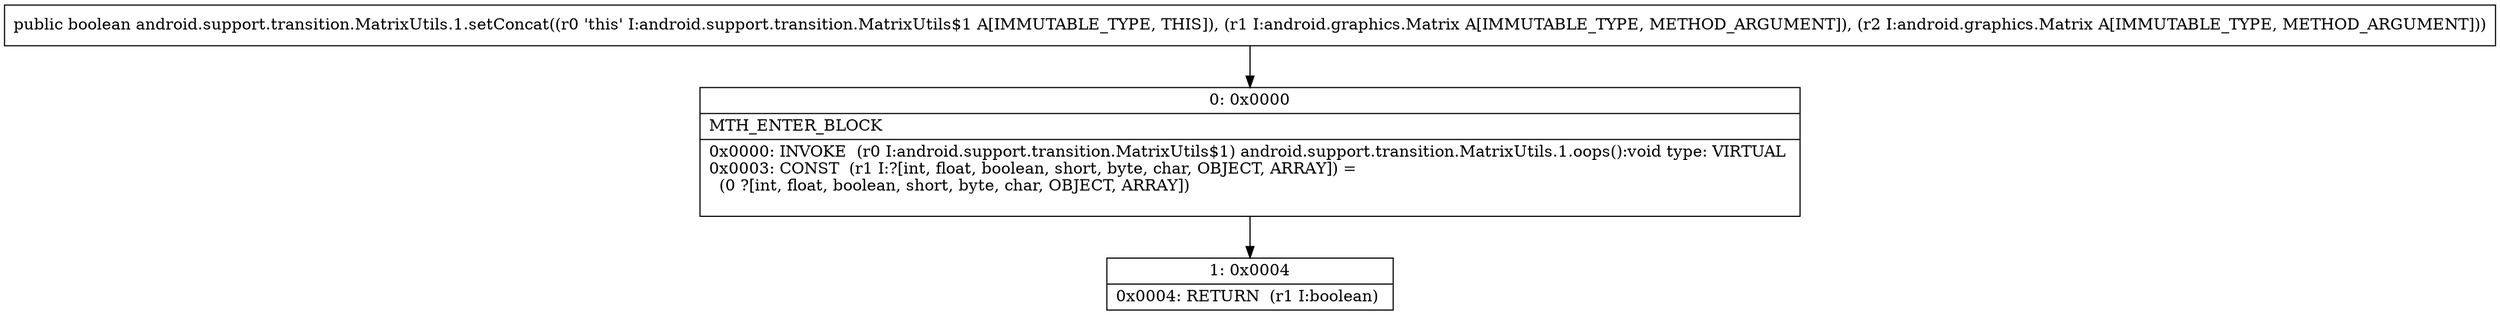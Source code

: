 digraph "CFG forandroid.support.transition.MatrixUtils.1.setConcat(Landroid\/graphics\/Matrix;Landroid\/graphics\/Matrix;)Z" {
Node_0 [shape=record,label="{0\:\ 0x0000|MTH_ENTER_BLOCK\l|0x0000: INVOKE  (r0 I:android.support.transition.MatrixUtils$1) android.support.transition.MatrixUtils.1.oops():void type: VIRTUAL \l0x0003: CONST  (r1 I:?[int, float, boolean, short, byte, char, OBJECT, ARRAY]) = \l  (0 ?[int, float, boolean, short, byte, char, OBJECT, ARRAY])\l \l}"];
Node_1 [shape=record,label="{1\:\ 0x0004|0x0004: RETURN  (r1 I:boolean) \l}"];
MethodNode[shape=record,label="{public boolean android.support.transition.MatrixUtils.1.setConcat((r0 'this' I:android.support.transition.MatrixUtils$1 A[IMMUTABLE_TYPE, THIS]), (r1 I:android.graphics.Matrix A[IMMUTABLE_TYPE, METHOD_ARGUMENT]), (r2 I:android.graphics.Matrix A[IMMUTABLE_TYPE, METHOD_ARGUMENT])) }"];
MethodNode -> Node_0;
Node_0 -> Node_1;
}

